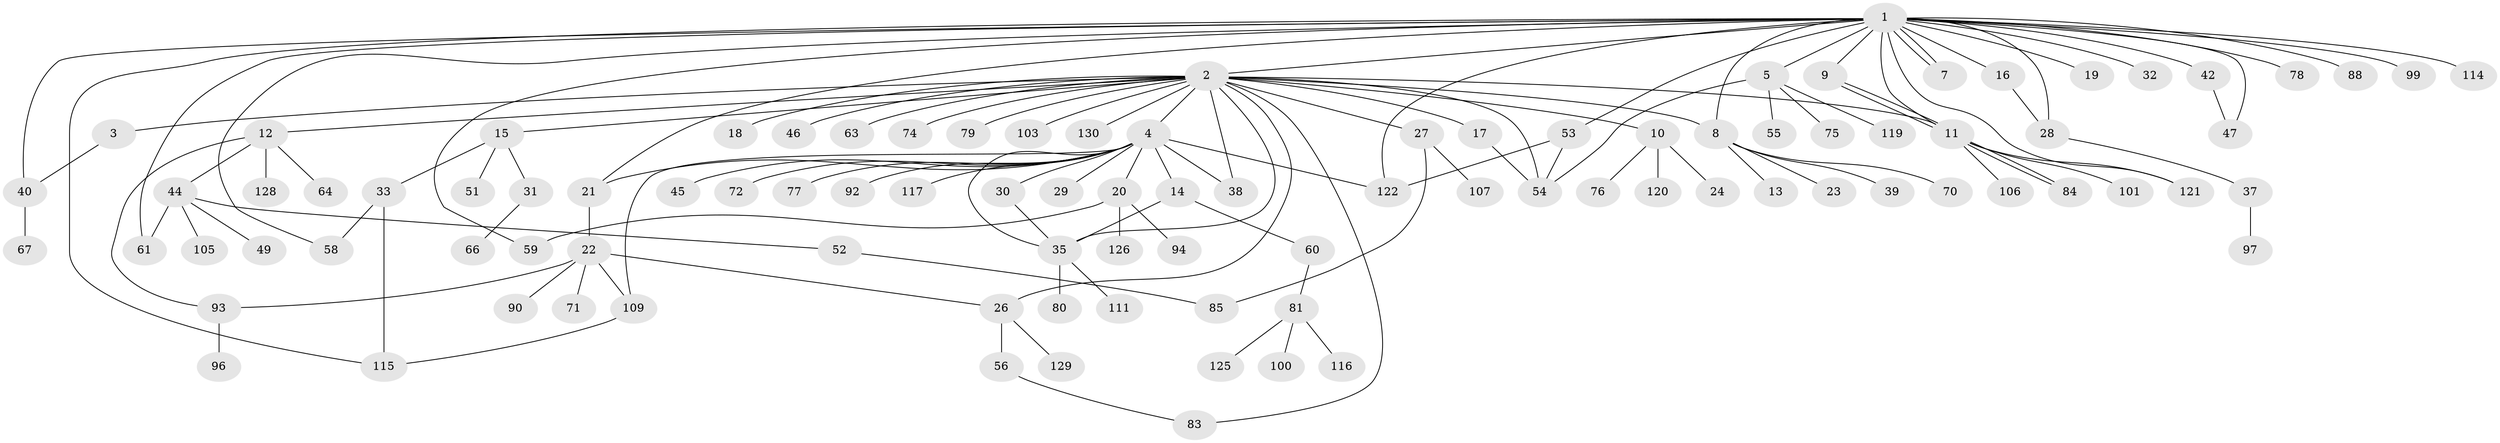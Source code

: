 // original degree distribution, {27: 0.007692307692307693, 23: 0.007692307692307693, 2: 0.2230769230769231, 14: 0.007692307692307693, 6: 0.038461538461538464, 3: 0.15384615384615385, 5: 0.023076923076923078, 9: 0.007692307692307693, 4: 0.038461538461538464, 1: 0.49230769230769234}
// Generated by graph-tools (version 1.1) at 2025/11/02/27/25 16:11:14]
// undirected, 99 vertices, 128 edges
graph export_dot {
graph [start="1"]
  node [color=gray90,style=filled];
  1 [super="+34"];
  2 [super="+69"];
  3;
  4 [super="+6"];
  5 [super="+118"];
  7;
  8 [super="+50"];
  9;
  10 [super="+98"];
  11 [super="+68"];
  12 [super="+113"];
  13;
  14 [super="+87"];
  15 [super="+25"];
  16 [super="+41"];
  17 [super="+104"];
  18;
  19 [super="+82"];
  20 [super="+36"];
  21 [super="+89"];
  22 [super="+124"];
  23;
  24;
  26 [super="+73"];
  27 [super="+48"];
  28;
  29 [super="+43"];
  30;
  31;
  32;
  33;
  35 [super="+95"];
  37;
  38;
  39;
  40 [super="+57"];
  42 [super="+123"];
  44 [super="+110"];
  45 [super="+91"];
  46;
  47 [super="+62"];
  49;
  51;
  52 [super="+102"];
  53;
  54 [super="+65"];
  55;
  56 [super="+108"];
  58;
  59;
  60 [super="+86"];
  61;
  63;
  64;
  66;
  67;
  70;
  71;
  72;
  74;
  75;
  76;
  77;
  78 [super="+112"];
  79;
  80;
  81;
  83;
  84;
  85;
  88;
  90;
  92;
  93;
  94;
  96;
  97;
  99;
  100;
  101;
  103;
  105;
  106;
  107;
  109;
  111;
  114;
  115;
  116;
  117;
  119;
  120;
  121;
  122 [super="+127"];
  125;
  126;
  128;
  129;
  130;
  1 -- 2;
  1 -- 5;
  1 -- 7;
  1 -- 7;
  1 -- 9;
  1 -- 16;
  1 -- 19;
  1 -- 21;
  1 -- 28;
  1 -- 32;
  1 -- 40;
  1 -- 42;
  1 -- 47;
  1 -- 53;
  1 -- 58;
  1 -- 59;
  1 -- 61;
  1 -- 78;
  1 -- 88;
  1 -- 99;
  1 -- 114;
  1 -- 115;
  1 -- 121;
  1 -- 122;
  1 -- 8;
  1 -- 11;
  2 -- 3;
  2 -- 4;
  2 -- 8;
  2 -- 10;
  2 -- 11;
  2 -- 12;
  2 -- 15;
  2 -- 17;
  2 -- 18;
  2 -- 26;
  2 -- 27;
  2 -- 35;
  2 -- 38;
  2 -- 46;
  2 -- 63;
  2 -- 74;
  2 -- 79;
  2 -- 83;
  2 -- 103;
  2 -- 130;
  2 -- 54;
  3 -- 40;
  4 -- 14;
  4 -- 20;
  4 -- 21;
  4 -- 29;
  4 -- 30;
  4 -- 38;
  4 -- 45;
  4 -- 72;
  4 -- 77;
  4 -- 92;
  4 -- 117;
  4 -- 109;
  4 -- 122;
  4 -- 35;
  5 -- 54;
  5 -- 55;
  5 -- 75;
  5 -- 119;
  8 -- 13;
  8 -- 23;
  8 -- 39;
  8 -- 70;
  9 -- 11;
  9 -- 11;
  10 -- 24;
  10 -- 76;
  10 -- 120;
  11 -- 84;
  11 -- 84;
  11 -- 101;
  11 -- 106;
  11 -- 121;
  12 -- 44;
  12 -- 64;
  12 -- 128;
  12 -- 93;
  14 -- 60;
  14 -- 35;
  15 -- 31;
  15 -- 33;
  15 -- 51;
  16 -- 28;
  17 -- 54;
  20 -- 59;
  20 -- 126;
  20 -- 94;
  21 -- 22;
  22 -- 26;
  22 -- 71;
  22 -- 90;
  22 -- 93;
  22 -- 109;
  26 -- 56;
  26 -- 129;
  27 -- 85;
  27 -- 107;
  28 -- 37;
  30 -- 35;
  31 -- 66;
  33 -- 58;
  33 -- 115;
  35 -- 80;
  35 -- 111;
  37 -- 97;
  40 -- 67;
  42 -- 47;
  44 -- 49;
  44 -- 52;
  44 -- 61;
  44 -- 105;
  52 -- 85;
  53 -- 122;
  53 -- 54;
  56 -- 83;
  60 -- 81;
  81 -- 100;
  81 -- 116;
  81 -- 125;
  93 -- 96;
  109 -- 115;
}

